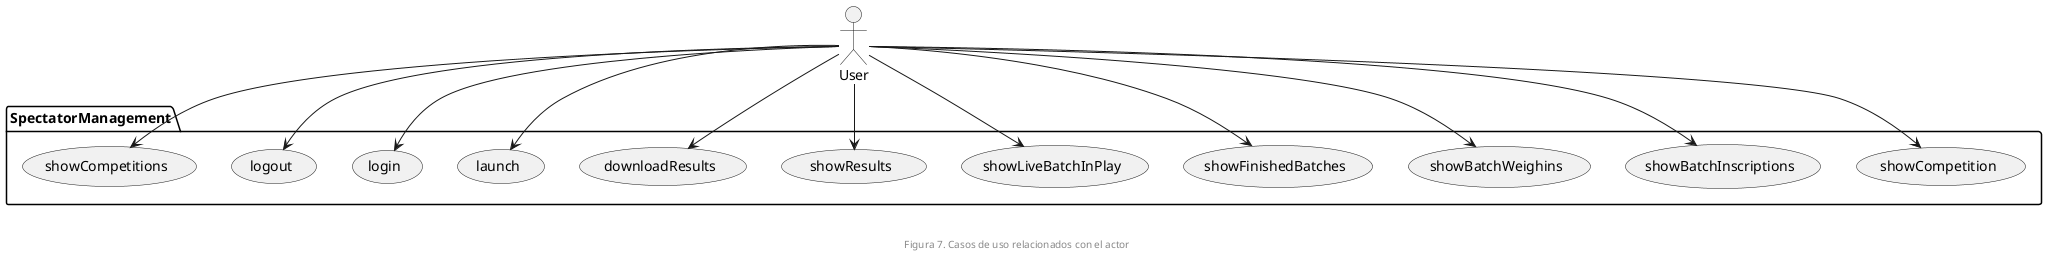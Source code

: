 @startuml
' left to right direction

package SpectatorManagement {
  usecase showCompetition
  usecase showBatchInscriptions
  usecase showBatchWeighins
  usecase showFinishedBatches
  usecase showLiveBatchInPlay
  usecase showResults
  usecase downloadResults
  usecase launch
  usecase login
  usecase logout
  usecase showCompetitions
}

User --> showCompetition
User --> showBatchInscriptions
User --> showBatchWeighins
User --> showFinishedBatches
User --> showLiveBatchInPlay
User --> showResults
User --> downloadResults
User --> launch
User --> login
User --> logout
User --> showCompetitions
footer \n\nFigura 7. Casos de uso relacionados con el actor
@enduml